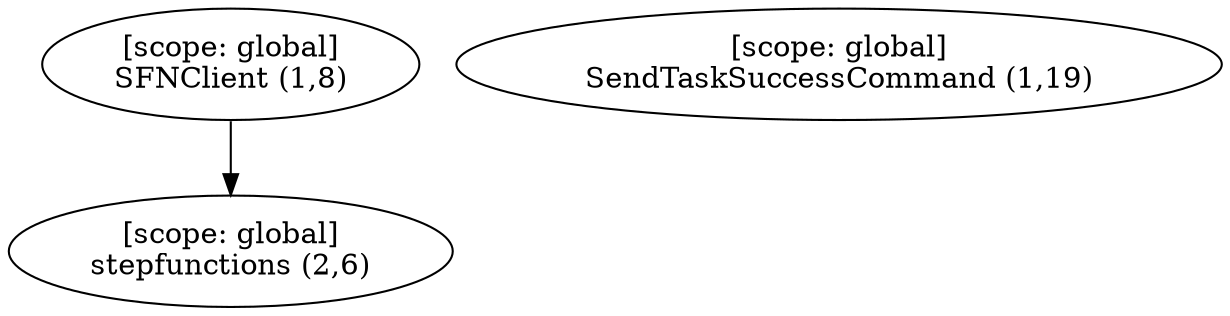 digraph G {
  graph [ rankdir =TB ];
subgraph global {
  graph [ label = "Scope [global]" ];
  "[scope: global]
SFNClient (1,8)";
  "[scope: global]
SendTaskSuccessCommand (1,19)";
  "[scope: global]
stepfunctions (2,6)";
}

  "[scope: global]
SFNClient (1,8)" -> "[scope: global]
stepfunctions (2,6)";
}
